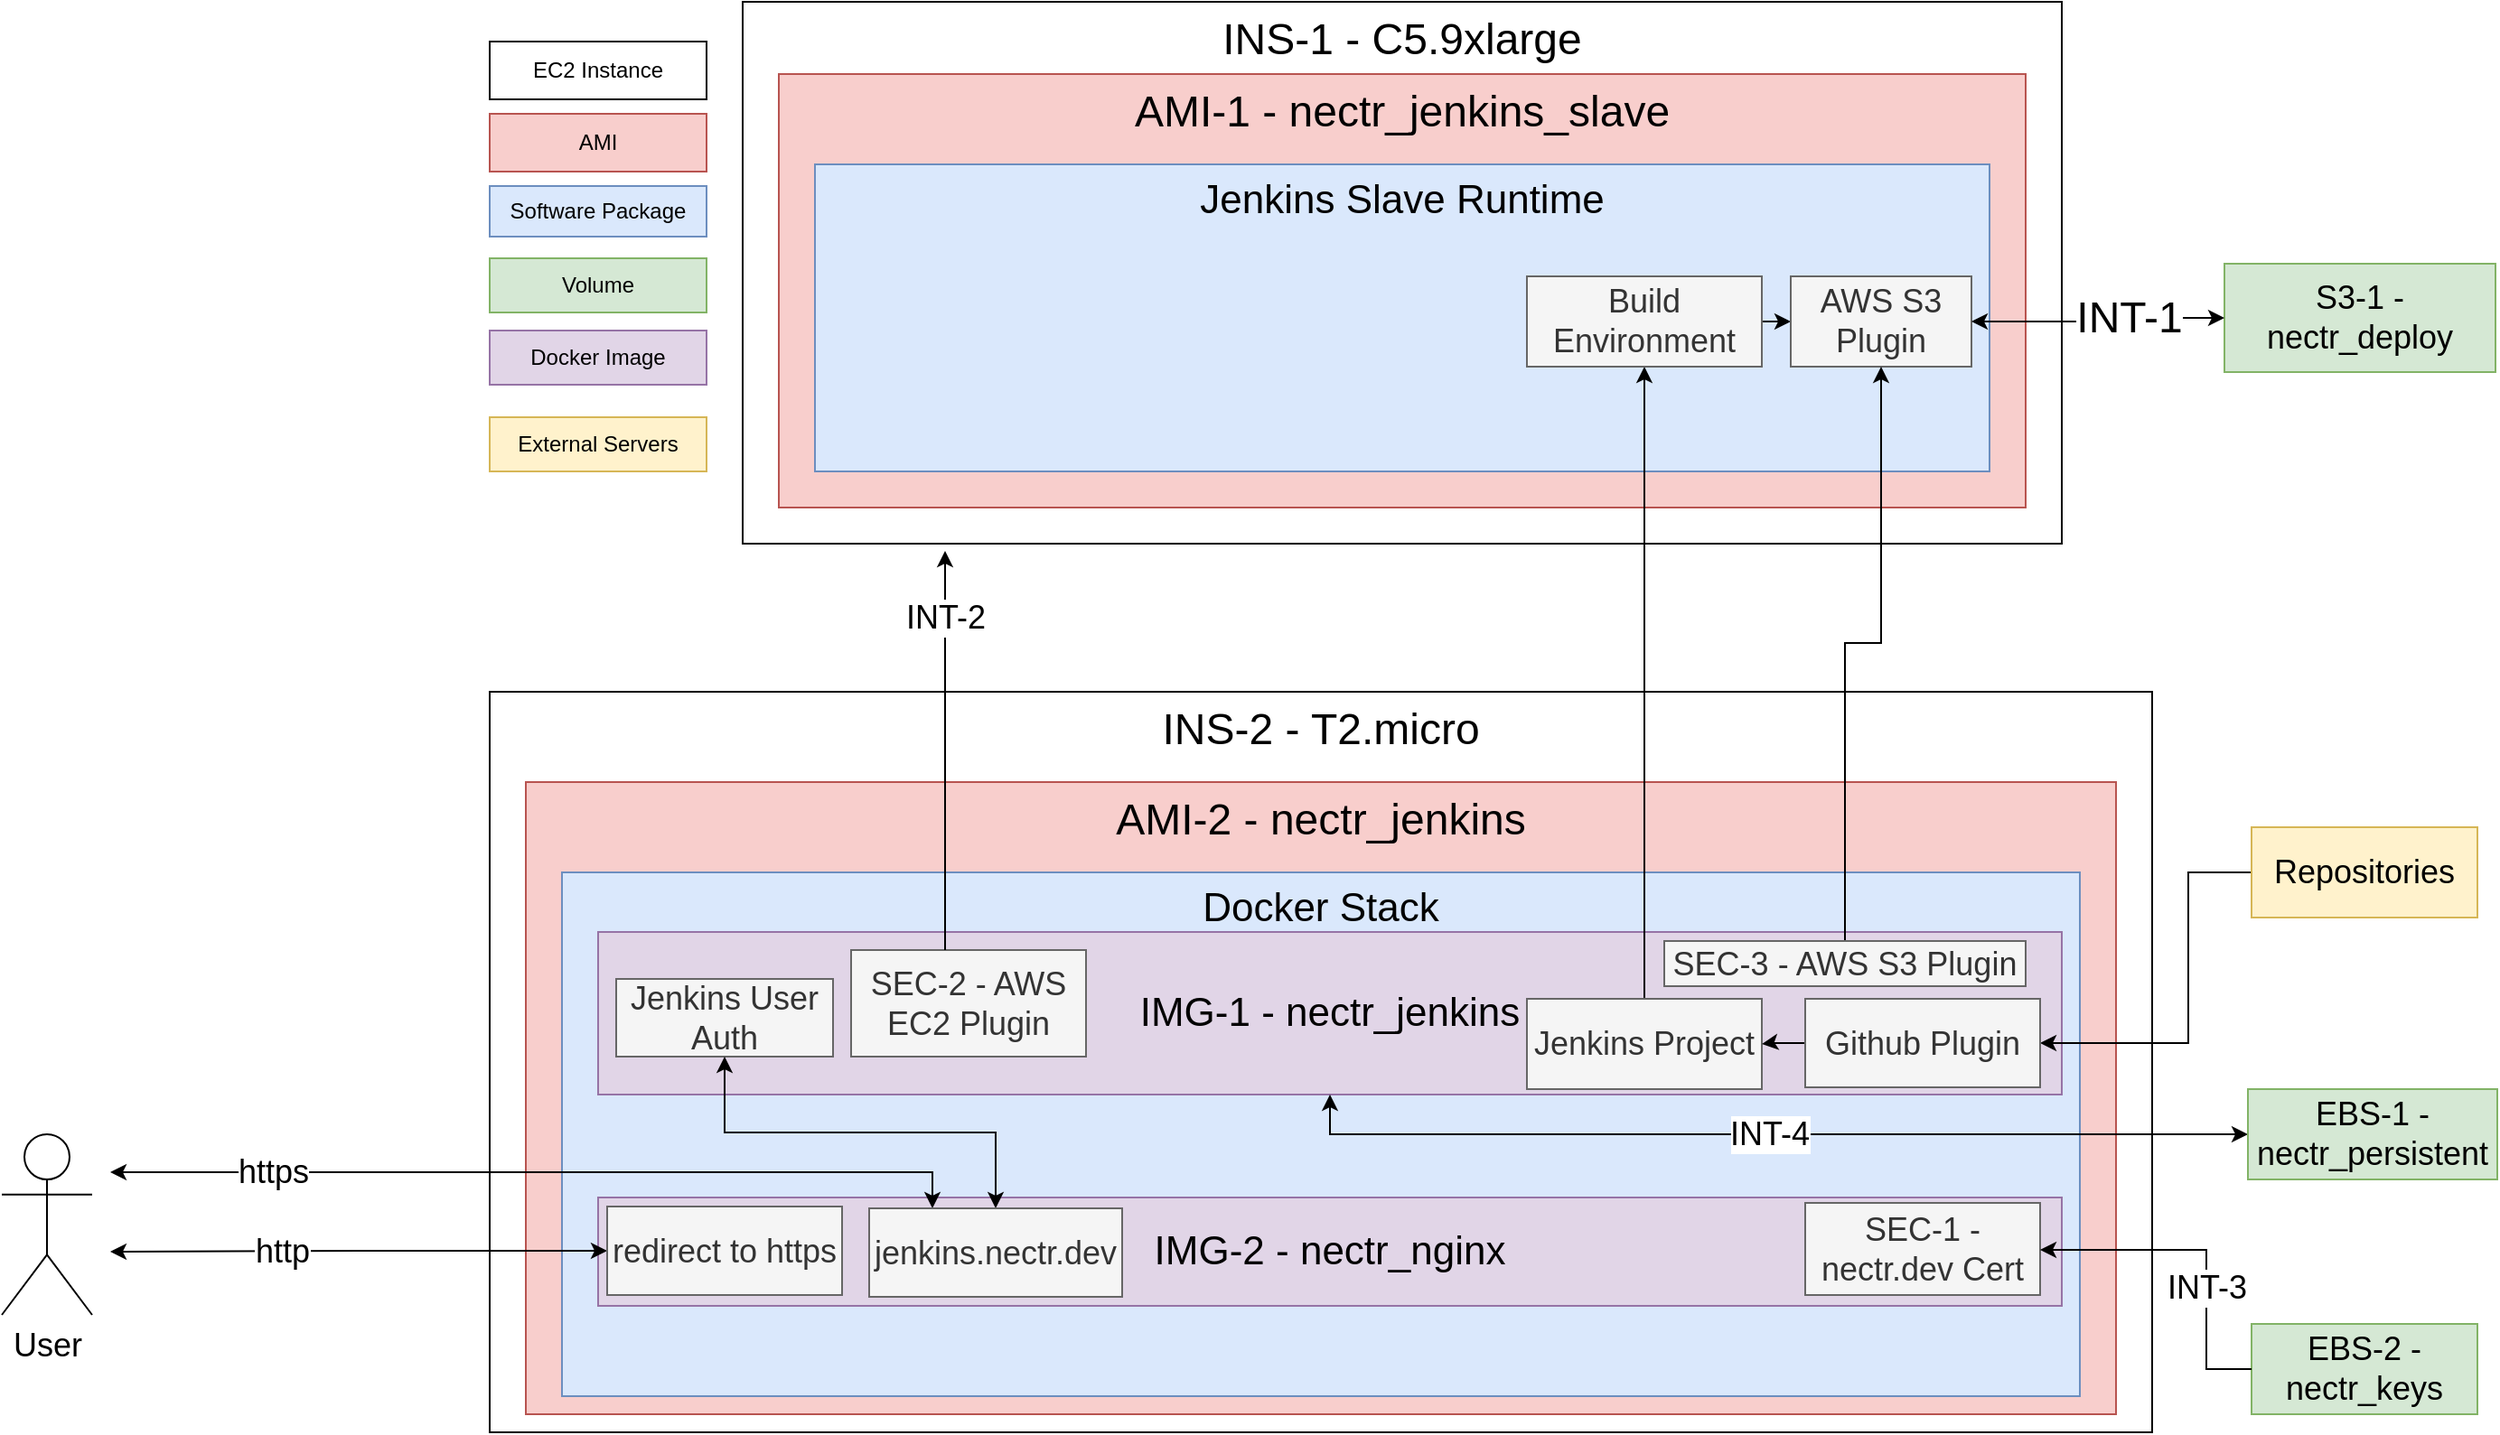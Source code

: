 <mxfile version="10.6.5" type="device"><diagram name="Page-1" id="5f0bae14-7c28-e335-631c-24af17079c00"><mxGraphModel dx="918" dy="505" grid="1" gridSize="10" guides="1" tooltips="1" connect="1" arrows="1" fold="1" page="1" pageScale="1" pageWidth="1654" pageHeight="1169" background="#ffffff" math="0" shadow="0"><root><mxCell id="0"/><mxCell id="1" parent="0"/><mxCell id="70CeK-_8GrxNmAkok2IN-2" value="EC2 Instance" style="rounded=0;whiteSpace=wrap;html=1;" parent="1" vertex="1"><mxGeometry x="380" y="107" width="120" height="32" as="geometry"/></mxCell><mxCell id="70CeK-_8GrxNmAkok2IN-3" value="AMI" style="rounded=0;whiteSpace=wrap;html=1;fillColor=#f8cecc;strokeColor=#b85450;" parent="1" vertex="1"><mxGeometry x="380" y="147" width="120" height="32" as="geometry"/></mxCell><mxCell id="70CeK-_8GrxNmAkok2IN-4" value="Software Package" style="rounded=0;whiteSpace=wrap;html=1;fillColor=#dae8fc;strokeColor=#6c8ebf;" parent="1" vertex="1"><mxGeometry x="380" y="187" width="120" height="28" as="geometry"/></mxCell><mxCell id="70CeK-_8GrxNmAkok2IN-5" value="INS-1 - C5.9xlarge" style="rounded=0;whiteSpace=wrap;html=1;fontSize=24;align=center;labelPosition=center;verticalLabelPosition=middle;verticalAlign=top;textDirection=ltr;" parent="1" vertex="1"><mxGeometry x="520" y="85" width="730" height="300" as="geometry"/></mxCell><mxCell id="70CeK-_8GrxNmAkok2IN-7" value="AMI-1 - nectr_jenkins_slave" style="rounded=0;whiteSpace=wrap;html=1;fontSize=24;align=center;labelPosition=center;verticalLabelPosition=middle;verticalAlign=top;textDirection=ltr;fillColor=#f8cecc;strokeColor=#b85450;" parent="1" vertex="1"><mxGeometry x="540" y="125" width="690" height="240" as="geometry"/></mxCell><mxCell id="70CeK-_8GrxNmAkok2IN-11" value="Volume" style="rounded=0;whiteSpace=wrap;html=1;fillColor=#d5e8d4;strokeColor=#82b366;" parent="1" vertex="1"><mxGeometry x="380" y="227" width="120" height="30" as="geometry"/></mxCell><mxCell id="70CeK-_8GrxNmAkok2IN-16" value="S3-1 - nectr_deploy" style="rounded=0;whiteSpace=wrap;html=1;fontSize=18;align=center;labelPosition=center;verticalLabelPosition=middle;verticalAlign=middle;textDirection=ltr;fillColor=#d5e8d4;strokeColor=#82b366;" parent="1" vertex="1"><mxGeometry x="1340" y="230" width="150" height="60" as="geometry"/></mxCell><mxCell id="70CeK-_8GrxNmAkok2IN-17" value="&lt;span style=&quot;font-size: 22px&quot;&gt;Jenkins Slave Runtime&lt;/span&gt;" style="rounded=0;whiteSpace=wrap;html=1;fillColor=#dae8fc;strokeColor=#6c8ebf;verticalAlign=top;" parent="1" vertex="1"><mxGeometry x="560" y="175" width="650" height="170" as="geometry"/></mxCell><mxCell id="70CeK-_8GrxNmAkok2IN-19" value="INS-2 - T2.micro" style="rounded=0;whiteSpace=wrap;html=1;fontSize=24;align=center;labelPosition=center;verticalLabelPosition=middle;verticalAlign=top;textDirection=ltr;" parent="1" vertex="1"><mxGeometry x="380" y="467" width="920" height="410" as="geometry"/></mxCell><mxCell id="70CeK-_8GrxNmAkok2IN-20" value="AMI-2 - nectr_jenkins" style="rounded=0;whiteSpace=wrap;html=1;fontSize=24;align=center;labelPosition=center;verticalLabelPosition=middle;verticalAlign=top;textDirection=ltr;fillColor=#f8cecc;strokeColor=#b85450;" parent="1" vertex="1"><mxGeometry x="400" y="517" width="880" height="350" as="geometry"/></mxCell><mxCell id="70CeK-_8GrxNmAkok2IN-21" value="&lt;span style=&quot;font-size: 22px&quot;&gt;Docker Stack&lt;/span&gt;" style="rounded=0;whiteSpace=wrap;html=1;fillColor=#dae8fc;strokeColor=#6c8ebf;verticalAlign=top;" parent="1" vertex="1"><mxGeometry x="420" y="567" width="840" height="290" as="geometry"/></mxCell><mxCell id="70CeK-_8GrxNmAkok2IN-23" value="Docker Image" style="rounded=0;whiteSpace=wrap;html=1;fillColor=#e1d5e7;strokeColor=#9673a6;" parent="1" vertex="1"><mxGeometry x="380" y="267" width="120" height="30" as="geometry"/></mxCell><mxCell id="70CeK-_8GrxNmAkok2IN-24" value="&lt;font style=&quot;font-size: 22px&quot;&gt;IMG-1 - nectr_jenkins&lt;/font&gt;" style="rounded=0;whiteSpace=wrap;html=1;fillColor=#e1d5e7;strokeColor=#9673a6;" parent="1" vertex="1"><mxGeometry x="440" y="600" width="810" height="90" as="geometry"/></mxCell><mxCell id="70CeK-_8GrxNmAkok2IN-25" value="External Servers" style="rounded=0;whiteSpace=wrap;html=1;fillColor=#fff2cc;strokeColor=#d6b656;" parent="1" vertex="1"><mxGeometry x="380" y="315" width="120" height="30" as="geometry"/></mxCell><mxCell id="70CeK-_8GrxNmAkok2IN-34" style="edgeStyle=orthogonalEdgeStyle;rounded=0;orthogonalLoop=1;jettySize=auto;html=1;exitX=0;exitY=0.5;exitDx=0;exitDy=0;entryX=1;entryY=0.5;entryDx=0;entryDy=0;fontSize=18;" parent="1" source="70CeK-_8GrxNmAkok2IN-26" target="70CeK-_8GrxNmAkok2IN-32" edge="1"><mxGeometry relative="1" as="geometry"><Array as="points"><mxPoint x="1320" y="567"/><mxPoint x="1320" y="661"/></Array></mxGeometry></mxCell><mxCell id="70CeK-_8GrxNmAkok2IN-26" value="Repositories" style="rounded=0;whiteSpace=wrap;html=1;fillColor=#fff2cc;strokeColor=#d6b656;fontSize=18;" parent="1" vertex="1"><mxGeometry x="1355" y="542" width="125" height="50" as="geometry"/></mxCell><mxCell id="70CeK-_8GrxNmAkok2IN-39" style="edgeStyle=orthogonalEdgeStyle;rounded=0;orthogonalLoop=1;jettySize=auto;html=1;exitX=0.5;exitY=0;exitDx=0;exitDy=0;entryX=0.5;entryY=1;entryDx=0;entryDy=0;fontSize=18;" parent="1" source="70CeK-_8GrxNmAkok2IN-27" target="70CeK-_8GrxNmAkok2IN-35" edge="1"><mxGeometry relative="1" as="geometry"/></mxCell><mxCell id="70CeK-_8GrxNmAkok2IN-27" value="Jenkins Project" style="rounded=0;whiteSpace=wrap;html=1;fontSize=18;align=center;fillColor=#f5f5f5;strokeColor=#666666;fontColor=#333333;" parent="1" vertex="1"><mxGeometry x="954" y="637" width="130" height="50" as="geometry"/></mxCell><mxCell id="70CeK-_8GrxNmAkok2IN-30" value="SEC-2 - AWS EC2 Plugin" style="rounded=0;whiteSpace=wrap;html=1;fontSize=18;align=center;fillColor=#f5f5f5;strokeColor=#666666;fontColor=#333333;" parent="1" vertex="1"><mxGeometry x="580" y="610" width="130" height="59" as="geometry"/></mxCell><mxCell id="70CeK-_8GrxNmAkok2IN-22" value="INT-2" style="edgeStyle=orthogonalEdgeStyle;rounded=0;orthogonalLoop=1;jettySize=auto;html=1;fontSize=18;" parent="1" edge="1"><mxGeometry x="0.669" relative="1" as="geometry"><mxPoint x="632" y="610" as="sourcePoint"/><mxPoint x="632" y="389" as="targetPoint"/><Array as="points"><mxPoint x="632" y="389"/></Array><mxPoint as="offset"/></mxGeometry></mxCell><mxCell id="70CeK-_8GrxNmAkok2IN-38" value="" style="edgeStyle=orthogonalEdgeStyle;rounded=0;orthogonalLoop=1;jettySize=auto;html=1;fontSize=18;" parent="1" source="70CeK-_8GrxNmAkok2IN-32" target="70CeK-_8GrxNmAkok2IN-27" edge="1"><mxGeometry relative="1" as="geometry"/></mxCell><mxCell id="70CeK-_8GrxNmAkok2IN-32" value="Github Plugin" style="rounded=0;whiteSpace=wrap;html=1;fontSize=18;align=center;fillColor=#f5f5f5;strokeColor=#666666;fontColor=#333333;" parent="1" vertex="1"><mxGeometry x="1108" y="637" width="130" height="49" as="geometry"/></mxCell><mxCell id="70CeK-_8GrxNmAkok2IN-41" style="edgeStyle=orthogonalEdgeStyle;rounded=0;orthogonalLoop=1;jettySize=auto;html=1;exitX=1;exitY=0.5;exitDx=0;exitDy=0;entryX=0;entryY=0.5;entryDx=0;entryDy=0;startArrow=none;startFill=0;fontSize=18;" parent="1" source="70CeK-_8GrxNmAkok2IN-35" target="70CeK-_8GrxNmAkok2IN-40" edge="1"><mxGeometry relative="1" as="geometry"/></mxCell><mxCell id="70CeK-_8GrxNmAkok2IN-35" value="Build Environment" style="rounded=0;whiteSpace=wrap;html=1;fontSize=18;align=center;fillColor=#f5f5f5;strokeColor=#666666;fontColor=#333333;" parent="1" vertex="1"><mxGeometry x="954" y="237" width="130" height="50" as="geometry"/></mxCell><mxCell id="70CeK-_8GrxNmAkok2IN-40" value="AWS S3 Plugin" style="rounded=0;whiteSpace=wrap;html=1;fontSize=18;align=center;fillColor=#f5f5f5;strokeColor=#666666;fontColor=#333333;" parent="1" vertex="1"><mxGeometry x="1100" y="237" width="100" height="50" as="geometry"/></mxCell><mxCell id="70CeK-_8GrxNmAkok2IN-18" value="INT-1" style="edgeStyle=orthogonalEdgeStyle;rounded=0;orthogonalLoop=1;jettySize=auto;html=1;exitX=1;exitY=0.5;exitDx=0;exitDy=0;entryX=0;entryY=0.5;entryDx=0;entryDy=0;fontSize=24;startArrow=classic;startFill=1;" parent="1" source="70CeK-_8GrxNmAkok2IN-40" target="70CeK-_8GrxNmAkok2IN-16" edge="1"><mxGeometry x="0.248" relative="1" as="geometry"><mxPoint as="offset"/></mxGeometry></mxCell><mxCell id="70CeK-_8GrxNmAkok2IN-42" value="EBS-2 - nectr_keys" style="rounded=0;whiteSpace=wrap;html=1;fontSize=18;align=center;labelPosition=center;verticalLabelPosition=middle;verticalAlign=middle;textDirection=ltr;fillColor=#d5e8d4;strokeColor=#82b366;" parent="1" vertex="1"><mxGeometry x="1355" y="817" width="125" height="50" as="geometry"/></mxCell><mxCell id="70CeK-_8GrxNmAkok2IN-43" value="&lt;font style=&quot;font-size: 22px&quot;&gt;IMG-2 - nectr_nginx&lt;/font&gt;" style="rounded=0;whiteSpace=wrap;html=1;fillColor=#e1d5e7;strokeColor=#9673a6;" parent="1" vertex="1"><mxGeometry x="440" y="747" width="810" height="60" as="geometry"/></mxCell><mxCell id="70CeK-_8GrxNmAkok2IN-47" value="SEC-1 - nectr.dev Cert" style="rounded=0;whiteSpace=wrap;html=1;fontSize=18;align=center;fillColor=#f5f5f5;strokeColor=#666666;fontColor=#333333;" parent="1" vertex="1"><mxGeometry x="1108" y="750" width="130" height="51" as="geometry"/></mxCell><mxCell id="70CeK-_8GrxNmAkok2IN-48" value="INT-3" style="edgeStyle=orthogonalEdgeStyle;rounded=0;orthogonalLoop=1;jettySize=auto;html=1;exitX=0;exitY=0.5;exitDx=0;exitDy=0;startArrow=none;startFill=0;fontSize=18;" parent="1" source="70CeK-_8GrxNmAkok2IN-42" edge="1"><mxGeometry x="-0.236" relative="1" as="geometry"><mxPoint x="1238" y="776" as="targetPoint"/><Array as="points"><mxPoint x="1330" y="842"/><mxPoint x="1330" y="776"/></Array><mxPoint as="offset"/></mxGeometry></mxCell><mxCell id="70CeK-_8GrxNmAkok2IN-50" value="Jenkins User Auth" style="rounded=0;whiteSpace=wrap;html=1;fontSize=18;align=center;fillColor=#f5f5f5;strokeColor=#666666;fontColor=#333333;" parent="1" vertex="1"><mxGeometry x="450" y="626" width="120" height="43" as="geometry"/></mxCell><mxCell id="70CeK-_8GrxNmAkok2IN-51" value="User" style="shape=umlActor;verticalLabelPosition=bottom;labelBackgroundColor=#ffffff;verticalAlign=top;html=1;outlineConnect=0;fontSize=18;align=center;" parent="1" vertex="1"><mxGeometry x="110" y="712" width="50" height="100" as="geometry"/></mxCell><mxCell id="70CeK-_8GrxNmAkok2IN-58" style="edgeStyle=orthogonalEdgeStyle;rounded=0;orthogonalLoop=1;jettySize=auto;html=1;exitX=0;exitY=0.5;exitDx=0;exitDy=0;startArrow=classic;startFill=1;fontSize=18;" parent="1" source="70CeK-_8GrxNmAkok2IN-54" edge="1"><mxGeometry relative="1" as="geometry"><mxPoint x="170" y="777" as="targetPoint"/><Array as="points"><mxPoint x="308" y="777"/></Array></mxGeometry></mxCell><mxCell id="70CeK-_8GrxNmAkok2IN-59" value="http" style="text;html=1;resizable=0;points=[];align=center;verticalAlign=middle;labelBackgroundColor=#ffffff;fontSize=18;" parent="70CeK-_8GrxNmAkok2IN-58" vertex="1" connectable="0"><mxGeometry x="0.309" relative="1" as="geometry"><mxPoint as="offset"/></mxGeometry></mxCell><mxCell id="70CeK-_8GrxNmAkok2IN-54" value="redirect to https" style="rounded=0;whiteSpace=wrap;html=1;fontSize=18;align=center;fillColor=#f5f5f5;strokeColor=#666666;fontColor=#333333;" parent="1" vertex="1"><mxGeometry x="445" y="752" width="130" height="49" as="geometry"/></mxCell><mxCell id="70CeK-_8GrxNmAkok2IN-61" value="https" style="edgeStyle=orthogonalEdgeStyle;rounded=0;orthogonalLoop=1;jettySize=auto;html=1;exitX=0.25;exitY=0;exitDx=0;exitDy=0;startArrow=classic;startFill=1;fontSize=18;" parent="1" source="70CeK-_8GrxNmAkok2IN-60" edge="1"><mxGeometry x="0.621" relative="1" as="geometry"><mxPoint x="170" y="733" as="targetPoint"/><Array as="points"><mxPoint x="625" y="733"/><mxPoint x="170" y="733"/></Array><mxPoint as="offset"/></mxGeometry></mxCell><mxCell id="70CeK-_8GrxNmAkok2IN-63" style="edgeStyle=orthogonalEdgeStyle;rounded=0;orthogonalLoop=1;jettySize=auto;html=1;exitX=0.5;exitY=0;exitDx=0;exitDy=0;entryX=0.5;entryY=1;entryDx=0;entryDy=0;startArrow=classic;startFill=1;fontSize=18;" parent="1" source="70CeK-_8GrxNmAkok2IN-60" target="70CeK-_8GrxNmAkok2IN-50" edge="1"><mxGeometry relative="1" as="geometry"/></mxCell><mxCell id="70CeK-_8GrxNmAkok2IN-60" value="jenkins.nectr.dev" style="rounded=0;whiteSpace=wrap;html=1;fontSize=18;align=center;fillColor=#f5f5f5;strokeColor=#666666;fontColor=#333333;" parent="1" vertex="1"><mxGeometry x="590" y="753" width="140" height="49" as="geometry"/></mxCell><mxCell id="70CeK-_8GrxNmAkok2IN-65" value="INT-4" style="edgeStyle=orthogonalEdgeStyle;rounded=0;orthogonalLoop=1;jettySize=auto;html=1;exitX=0;exitY=0.5;exitDx=0;exitDy=0;entryX=0.5;entryY=1;entryDx=0;entryDy=0;startArrow=classic;startFill=1;fontSize=18;" parent="1" source="70CeK-_8GrxNmAkok2IN-64" target="70CeK-_8GrxNmAkok2IN-24" edge="1"><mxGeometry relative="1" as="geometry"/></mxCell><mxCell id="70CeK-_8GrxNmAkok2IN-64" value="EBS-1 - nectr_persistent" style="rounded=0;whiteSpace=wrap;html=1;fontSize=18;align=center;labelPosition=center;verticalLabelPosition=middle;verticalAlign=middle;textDirection=ltr;fillColor=#d5e8d4;strokeColor=#82b366;" parent="1" vertex="1"><mxGeometry x="1353" y="687" width="138" height="50" as="geometry"/></mxCell><mxCell id="70CeK-_8GrxNmAkok2IN-67" style="edgeStyle=orthogonalEdgeStyle;rounded=0;orthogonalLoop=1;jettySize=auto;html=1;exitX=0.5;exitY=0;exitDx=0;exitDy=0;entryX=0.5;entryY=1;entryDx=0;entryDy=0;startArrow=none;startFill=0;fontSize=18;" parent="1" source="70CeK-_8GrxNmAkok2IN-66" target="70CeK-_8GrxNmAkok2IN-40" edge="1"><mxGeometry relative="1" as="geometry"><Array as="points"><mxPoint x="1130" y="440"/><mxPoint x="1150" y="440"/></Array></mxGeometry></mxCell><mxCell id="70CeK-_8GrxNmAkok2IN-66" value="SEC-3 - AWS S3 Plugin" style="rounded=0;whiteSpace=wrap;html=1;fontSize=18;align=center;fillColor=#f5f5f5;strokeColor=#666666;fontColor=#333333;" parent="1" vertex="1"><mxGeometry x="1030" y="605" width="200" height="25" as="geometry"/></mxCell></root></mxGraphModel></diagram></mxfile>
